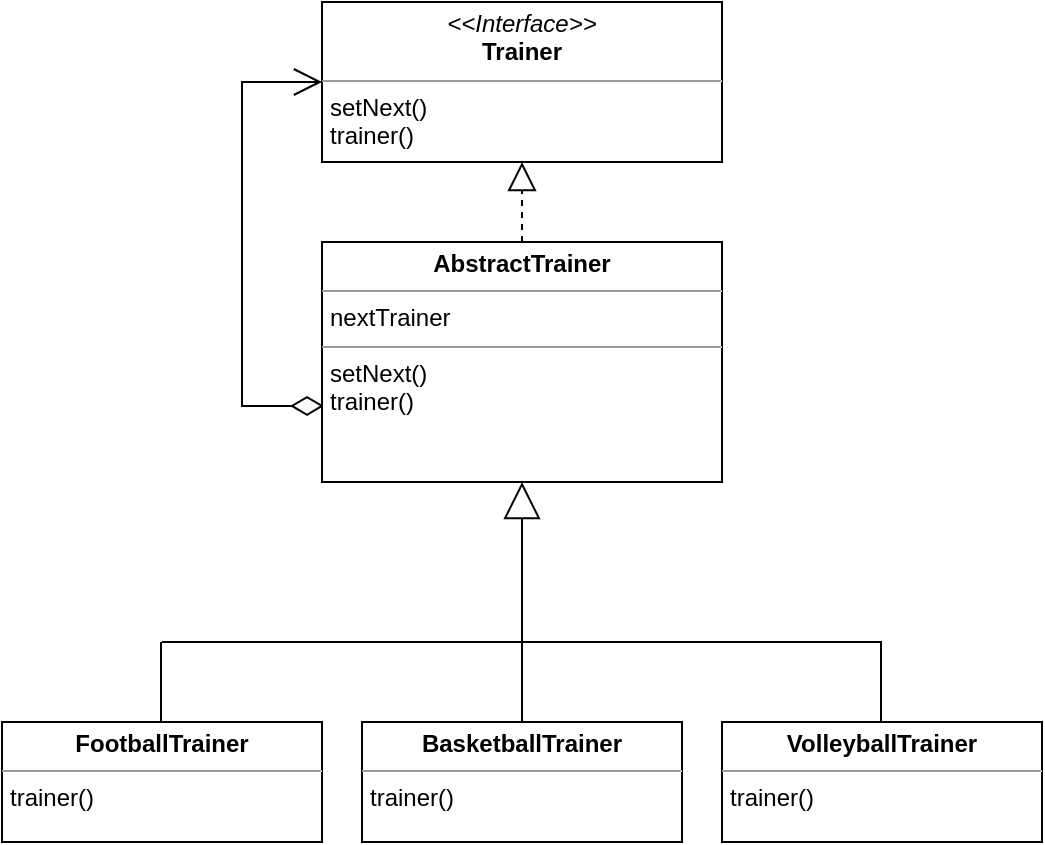 <mxfile version="20.2.3" type="device"><diagram id="nB49i7TH0BTFZbtzXf2y" name="Singleton"><mxGraphModel dx="613" dy="880" grid="1" gridSize="10" guides="1" tooltips="1" connect="1" arrows="1" fold="1" page="1" pageScale="1" pageWidth="827" pageHeight="1169" math="0" shadow="0"><root><mxCell id="0"/><mxCell id="1" parent="0"/><mxCell id="jh4MuzOwC4b0t3cLsn5D-9" value="1" style="endArrow=open;html=1;endSize=12;startArrow=diamondThin;startSize=14;startFill=0;edgeStyle=orthogonalEdgeStyle;align=left;verticalAlign=bottom;rounded=0;exitX=0.005;exitY=0.683;exitDx=0;exitDy=0;exitPerimeter=0;entryX=0;entryY=0.5;entryDx=0;entryDy=0;" edge="1" parent="1" source="34kh48q6QUmjwzldKPtk-3" target="34kh48q6QUmjwzldKPtk-1"><mxGeometry x="-1" y="40" relative="1" as="geometry"><mxPoint x="170" y="170" as="sourcePoint"/><mxPoint x="330" y="170" as="targetPoint"/><Array as="points"><mxPoint x="120" y="282"/><mxPoint x="120" y="120"/></Array><mxPoint x="39" y="-32" as="offset"/></mxGeometry></mxCell><mxCell id="jh4MuzOwC4b0t3cLsn5D-4" value="Extends" style="endArrow=block;endSize=16;endFill=0;html=1;rounded=0;entryX=0.5;entryY=1;entryDx=0;entryDy=0;" edge="1" parent="1" target="34kh48q6QUmjwzldKPtk-3"><mxGeometry x="1" y="-42" width="160" relative="1" as="geometry"><mxPoint x="260" y="400" as="sourcePoint"/><mxPoint x="310" y="470" as="targetPoint"/><mxPoint x="-12" y="-30" as="offset"/></mxGeometry></mxCell><mxCell id="34kh48q6QUmjwzldKPtk-1" value="&lt;p style=&quot;margin:0px;margin-top:4px;text-align:center;&quot;&gt;&lt;i&gt;&amp;lt;&amp;lt;Interface&amp;gt;&amp;gt;&lt;/i&gt;&lt;br&gt;&lt;b&gt;Trainer&lt;/b&gt;&lt;/p&gt;&lt;hr size=&quot;1&quot;&gt;&lt;p style=&quot;margin:0px;margin-left:4px;&quot;&gt;setNext()&lt;/p&gt;&lt;p style=&quot;margin:0px;margin-left:4px;&quot;&gt;trainer()&lt;/p&gt;" style="verticalAlign=top;align=left;overflow=fill;fontSize=12;fontFamily=Helvetica;html=1;" parent="1" vertex="1"><mxGeometry x="160" y="80" width="200" height="80" as="geometry"/></mxCell><mxCell id="34kh48q6QUmjwzldKPtk-3" value="&lt;p style=&quot;margin:0px;margin-top:4px;text-align:center;&quot;&gt;&lt;b&gt;AbstractTrainer&lt;/b&gt;&lt;/p&gt;&lt;hr size=&quot;1&quot;&gt;&lt;p style=&quot;margin:0px;margin-left:4px;&quot;&gt;nextTrainer&lt;/p&gt;&lt;hr size=&quot;1&quot;&gt;&lt;p style=&quot;margin: 0px 0px 0px 4px;&quot;&gt;setNext()&lt;/p&gt;&lt;p style=&quot;margin: 0px 0px 0px 4px;&quot;&gt;&lt;span style=&quot;background-color: initial;&quot;&gt;trainer()&lt;/span&gt;&lt;br&gt;&lt;/p&gt;&lt;div&gt;&lt;br&gt;&lt;/div&gt;" style="verticalAlign=top;align=left;overflow=fill;fontSize=12;fontFamily=Helvetica;html=1;" parent="1" vertex="1"><mxGeometry x="160" y="200" width="200" height="120" as="geometry"/></mxCell><mxCell id="34kh48q6QUmjwzldKPtk-5" value="" style="endArrow=block;dashed=1;endFill=0;endSize=12;html=1;rounded=0;exitX=0.5;exitY=0;exitDx=0;exitDy=0;entryX=0.5;entryY=1;entryDx=0;entryDy=0;" parent="1" source="34kh48q6QUmjwzldKPtk-3" target="34kh48q6QUmjwzldKPtk-1" edge="1"><mxGeometry width="160" relative="1" as="geometry"><mxPoint x="320" y="350" as="sourcePoint"/><mxPoint x="480" y="350" as="targetPoint"/></mxGeometry></mxCell><mxCell id="34kh48q6QUmjwzldKPtk-19" value="&lt;p style=&quot;margin:0px;margin-top:4px;text-align:center;&quot;&gt;&lt;b&gt;FootballTrainer&lt;/b&gt;&lt;/p&gt;&lt;hr size=&quot;1&quot;&gt;&lt;p style=&quot;margin:0px;margin-left:4px;&quot;&gt;&lt;span style=&quot;background-color: initial;&quot;&gt;trainer()&lt;/span&gt;&lt;br&gt;&lt;/p&gt;&lt;div&gt;&lt;br&gt;&lt;/div&gt;" style="verticalAlign=top;align=left;overflow=fill;fontSize=12;fontFamily=Helvetica;html=1;" parent="1" vertex="1"><mxGeometry y="440" width="160" height="60" as="geometry"/></mxCell><mxCell id="jh4MuzOwC4b0t3cLsn5D-2" value="&lt;p style=&quot;margin:0px;margin-top:4px;text-align:center;&quot;&gt;&lt;b&gt;BasketballTrainer&lt;/b&gt;&lt;/p&gt;&lt;hr size=&quot;1&quot;&gt;&lt;p style=&quot;margin:0px;margin-left:4px;&quot;&gt;&lt;span style=&quot;background-color: initial;&quot;&gt;trainer()&lt;/span&gt;&lt;br&gt;&lt;/p&gt;&lt;div&gt;&lt;br&gt;&lt;/div&gt;" style="verticalAlign=top;align=left;overflow=fill;fontSize=12;fontFamily=Helvetica;html=1;" vertex="1" parent="1"><mxGeometry x="180" y="440" width="160" height="60" as="geometry"/></mxCell><mxCell id="jh4MuzOwC4b0t3cLsn5D-3" value="&lt;p style=&quot;margin:0px;margin-top:4px;text-align:center;&quot;&gt;&lt;b&gt;VolleyballTrainer&lt;/b&gt;&lt;/p&gt;&lt;hr size=&quot;1&quot;&gt;&lt;p style=&quot;margin:0px;margin-left:4px;&quot;&gt;&lt;span style=&quot;background-color: initial;&quot;&gt;trainer()&lt;/span&gt;&lt;br&gt;&lt;/p&gt;&lt;div&gt;&lt;br&gt;&lt;/div&gt;" style="verticalAlign=top;align=left;overflow=fill;fontSize=12;fontFamily=Helvetica;html=1;" vertex="1" parent="1"><mxGeometry x="360" y="440" width="160" height="60" as="geometry"/></mxCell><mxCell id="jh4MuzOwC4b0t3cLsn5D-5" value="" style="endArrow=none;html=1;rounded=0;" edge="1" parent="1" source="jh4MuzOwC4b0t3cLsn5D-2"><mxGeometry width="50" height="50" relative="1" as="geometry"><mxPoint x="200" y="500" as="sourcePoint"/><mxPoint x="260" y="400" as="targetPoint"/></mxGeometry></mxCell><mxCell id="jh4MuzOwC4b0t3cLsn5D-6" value="" style="endArrow=none;html=1;rounded=0;" edge="1" parent="1"><mxGeometry width="50" height="50" relative="1" as="geometry"><mxPoint x="439.5" y="440" as="sourcePoint"/><mxPoint x="439.5" y="400" as="targetPoint"/></mxGeometry></mxCell><mxCell id="jh4MuzOwC4b0t3cLsn5D-7" value="" style="endArrow=none;html=1;rounded=0;" edge="1" parent="1"><mxGeometry width="50" height="50" relative="1" as="geometry"><mxPoint x="79.5" y="440" as="sourcePoint"/><mxPoint x="79.5" y="400" as="targetPoint"/></mxGeometry></mxCell><mxCell id="jh4MuzOwC4b0t3cLsn5D-8" value="" style="endArrow=none;html=1;rounded=0;" edge="1" parent="1"><mxGeometry width="50" height="50" relative="1" as="geometry"><mxPoint x="80" y="400" as="sourcePoint"/><mxPoint x="440" y="400" as="targetPoint"/></mxGeometry></mxCell></root></mxGraphModel></diagram></mxfile>
